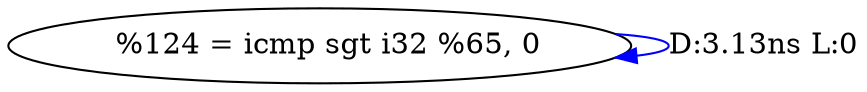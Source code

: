 digraph {
Node0x41919e0[label="  %124 = icmp sgt i32 %65, 0"];
Node0x41919e0 -> Node0x41919e0[label="D:3.13ns L:0",color=blue];
}
